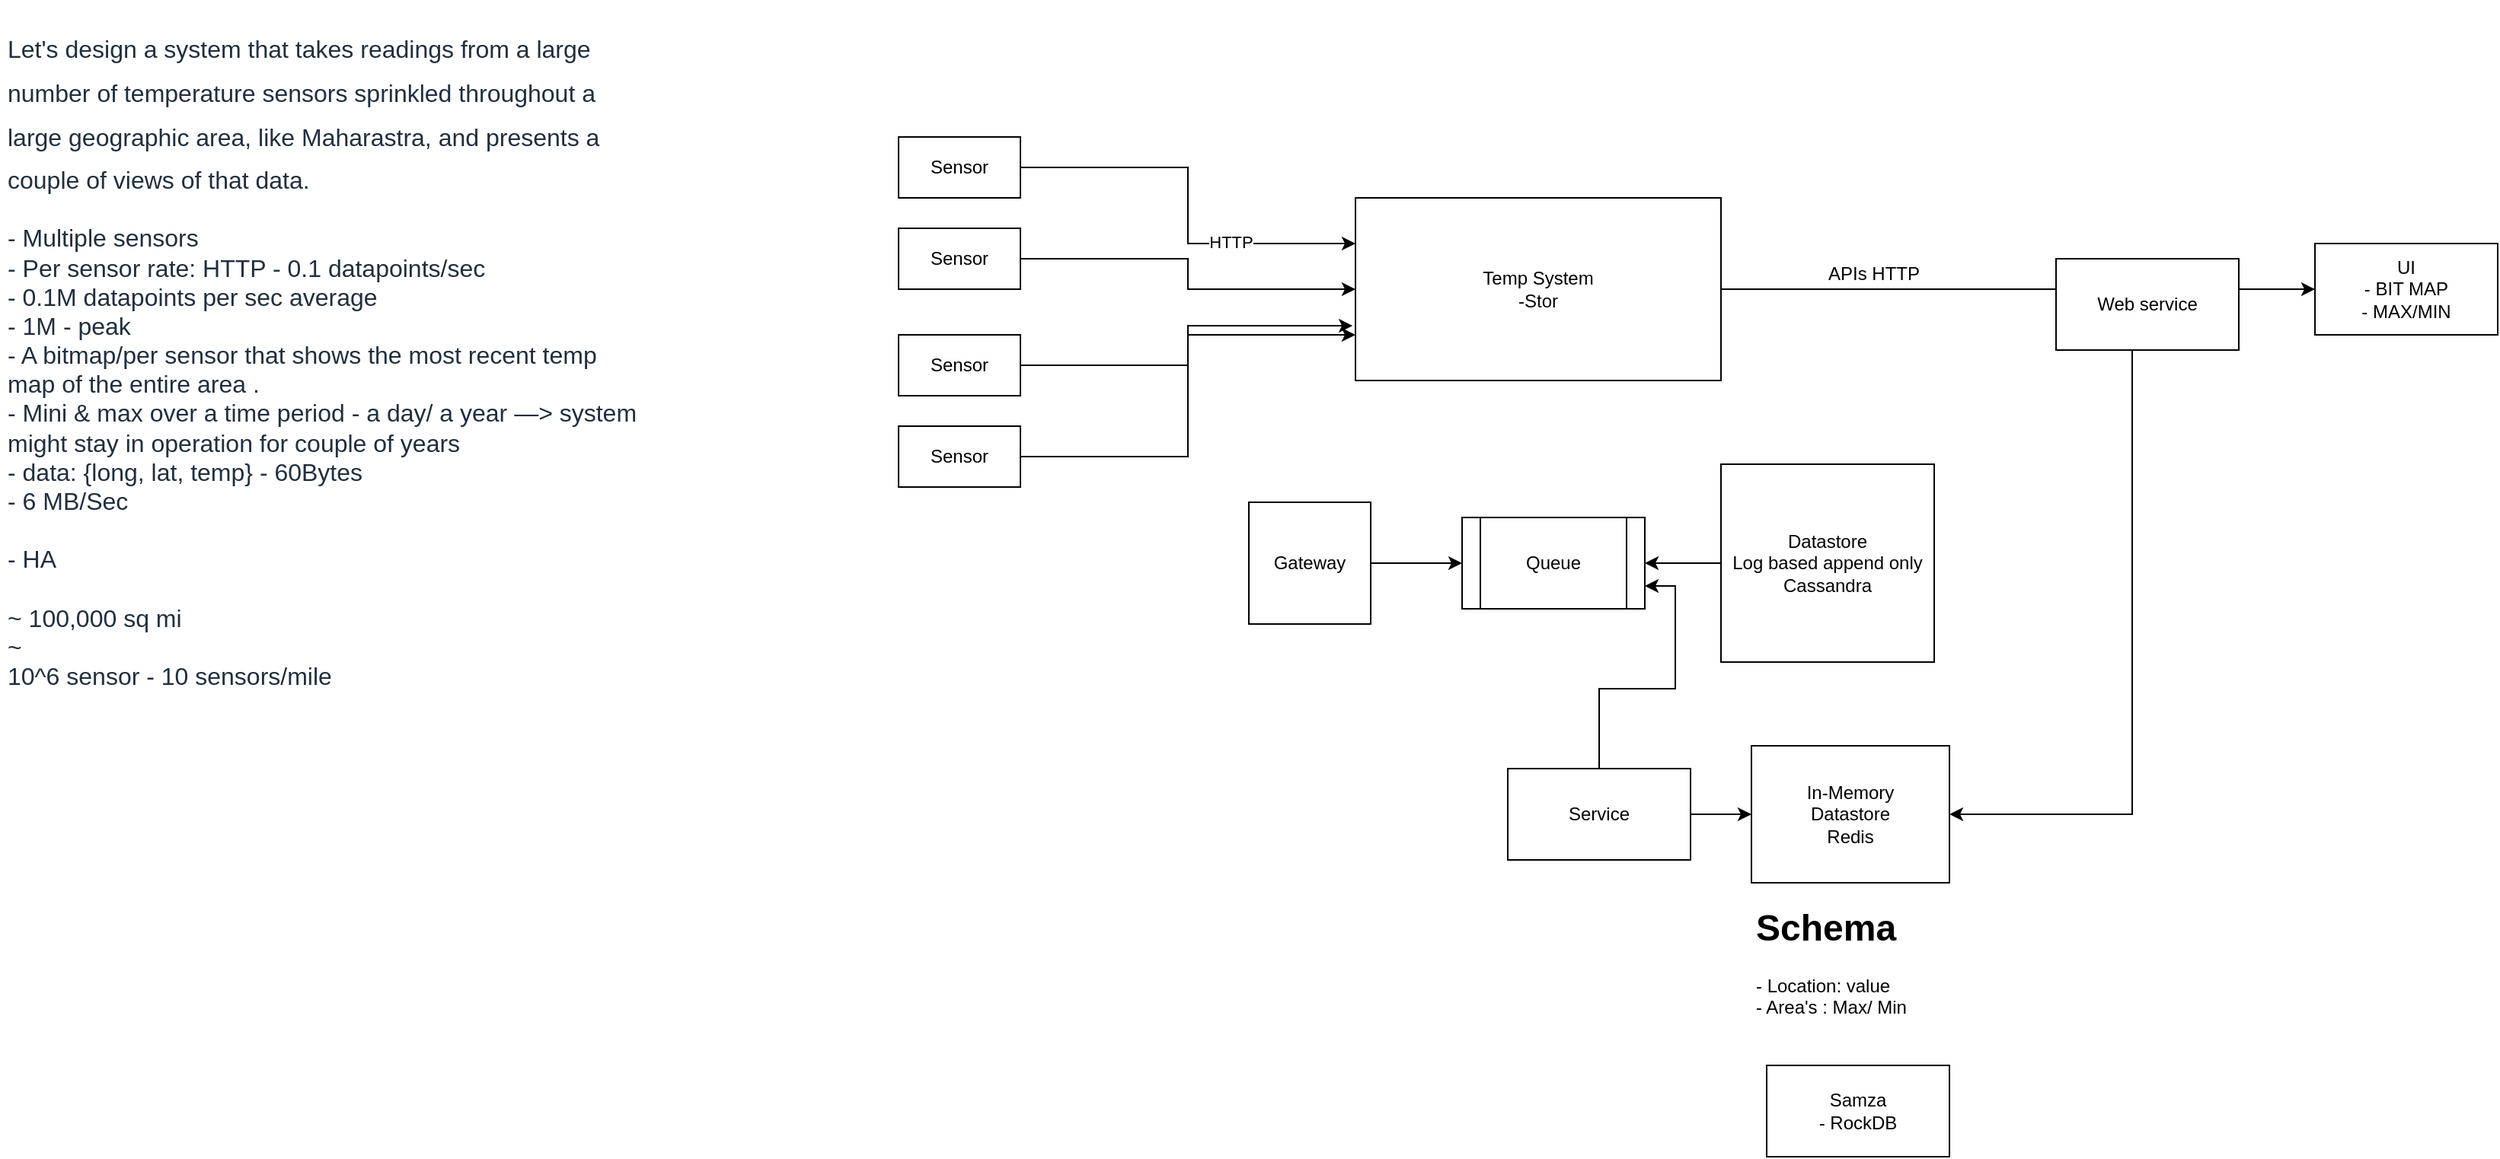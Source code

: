 <mxfile version="15.5.9" type="github">
  <diagram id="hdC_E3QPs4JPYwsAorTU" name="Page-1">
    <mxGraphModel dx="1173" dy="438" grid="1" gridSize="10" guides="1" tooltips="1" connect="1" arrows="1" fold="1" page="1" pageScale="1" pageWidth="3300" pageHeight="2339" math="0" shadow="0">
      <root>
        <mxCell id="0" />
        <mxCell id="1" parent="0" />
        <mxCell id="P0Eb2PS_qX3mCFITCUno-1" value="&lt;h1&gt;&lt;span style=&quot;color: rgb(33 , 47 , 62) ; font-family: &amp;#34;ember&amp;#34; , , &amp;#34;blinkmacsystemfont&amp;#34; , &amp;#34;segoe ui&amp;#34; , &amp;#34;roboto&amp;#34; , &amp;#34;oxygen&amp;#34; , &amp;#34;ubuntu&amp;#34; , &amp;#34;cantarell&amp;#34; , &amp;#34;open sans&amp;#34; , &amp;#34;helvetica neue&amp;#34; , sans-serif ; font-size: 16px ; font-weight: 400&quot;&gt;Let&#39;s design a system that takes readings from a large number of temperature sensors sprinkled throughout a large geographic area, like Maharastra, and presents a couple of views of that data.&lt;/span&gt;&lt;br&gt;&lt;/h1&gt;&lt;div&gt;&lt;span style=&quot;color: rgb(33 , 47 , 62) ; font-family: &amp;#34;ember&amp;#34; , , &amp;#34;blinkmacsystemfont&amp;#34; , &amp;#34;segoe ui&amp;#34; , &amp;#34;roboto&amp;#34; , &amp;#34;oxygen&amp;#34; , &amp;#34;ubuntu&amp;#34; , &amp;#34;cantarell&amp;#34; , &amp;#34;open sans&amp;#34; , &amp;#34;helvetica neue&amp;#34; , sans-serif ; font-size: 16px ; font-weight: 400&quot;&gt;- Multiple sensors&lt;/span&gt;&lt;/div&gt;&lt;div&gt;&lt;span style=&quot;color: rgb(33 , 47 , 62) ; font-family: &amp;#34;ember&amp;#34; , , &amp;#34;blinkmacsystemfont&amp;#34; , &amp;#34;segoe ui&amp;#34; , &amp;#34;roboto&amp;#34; , &amp;#34;oxygen&amp;#34; , &amp;#34;ubuntu&amp;#34; , &amp;#34;cantarell&amp;#34; , &amp;#34;open sans&amp;#34; , &amp;#34;helvetica neue&amp;#34; , sans-serif ; font-size: 16px ; font-weight: 400&quot;&gt;- Per sensor rate: HTTP - 0.1 datapoints/sec&lt;/span&gt;&lt;/div&gt;&lt;div&gt;&lt;span style=&quot;color: rgb(33 , 47 , 62) ; font-family: &amp;#34;ember&amp;#34; , , &amp;#34;blinkmacsystemfont&amp;#34; , &amp;#34;segoe ui&amp;#34; , &amp;#34;roboto&amp;#34; , &amp;#34;oxygen&amp;#34; , &amp;#34;ubuntu&amp;#34; , &amp;#34;cantarell&amp;#34; , &amp;#34;open sans&amp;#34; , &amp;#34;helvetica neue&amp;#34; , sans-serif ; font-size: 16px ; font-weight: 400&quot;&gt;- 0.1M datapoints per sec average&lt;/span&gt;&lt;/div&gt;&lt;div&gt;&lt;span style=&quot;color: rgb(33 , 47 , 62) ; font-family: &amp;#34;ember&amp;#34; , , &amp;#34;blinkmacsystemfont&amp;#34; , &amp;#34;segoe ui&amp;#34; , &amp;#34;roboto&amp;#34; , &amp;#34;oxygen&amp;#34; , &amp;#34;ubuntu&amp;#34; , &amp;#34;cantarell&amp;#34; , &amp;#34;open sans&amp;#34; , &amp;#34;helvetica neue&amp;#34; , sans-serif ; font-size: 16px ; font-weight: 400&quot;&gt;- 1M - peak&lt;/span&gt;&lt;/div&gt;&lt;span style=&quot;color: rgb(33 , 47 , 62) ; font-family: &amp;#34;ember&amp;#34; , , &amp;#34;blinkmacsystemfont&amp;#34; , &amp;#34;segoe ui&amp;#34; , &amp;#34;roboto&amp;#34; , &amp;#34;oxygen&amp;#34; , &amp;#34;ubuntu&amp;#34; , &amp;#34;cantarell&amp;#34; , &amp;#34;open sans&amp;#34; , &amp;#34;helvetica neue&amp;#34; , sans-serif ; font-size: 16px&quot;&gt;- A bitmap/per sensor that shows the most recent temp map of the entire area . &lt;br&gt;- Mini &amp;amp; max over a time period - a day/ a year —&amp;gt; system might stay in operation for couple of years&lt;/span&gt;&lt;div&gt;&lt;span style=&quot;color: rgb(33 , 47 , 62) ; font-family: &amp;#34;ember&amp;#34; , , &amp;#34;blinkmacsystemfont&amp;#34; , &amp;#34;segoe ui&amp;#34; , &amp;#34;roboto&amp;#34; , &amp;#34;oxygen&amp;#34; , &amp;#34;ubuntu&amp;#34; , &amp;#34;cantarell&amp;#34; , &amp;#34;open sans&amp;#34; , &amp;#34;helvetica neue&amp;#34; , sans-serif ; font-size: 16px ; font-weight: 400&quot;&gt;- data: {long, lat, temp} - 60Bytes&lt;/span&gt;&lt;/div&gt;&lt;div&gt;&lt;span style=&quot;color: rgb(33 , 47 , 62) ; font-family: &amp;#34;ember&amp;#34; , , &amp;#34;blinkmacsystemfont&amp;#34; , &amp;#34;segoe ui&amp;#34; , &amp;#34;roboto&amp;#34; , &amp;#34;oxygen&amp;#34; , &amp;#34;ubuntu&amp;#34; , &amp;#34;cantarell&amp;#34; , &amp;#34;open sans&amp;#34; , &amp;#34;helvetica neue&amp;#34; , sans-serif ; font-size: 16px ; font-weight: 400&quot;&gt;- 6 MB/Sec&lt;/span&gt;&lt;/div&gt;&lt;div&gt;&lt;span style=&quot;color: rgb(33 , 47 , 62) ; font-family: &amp;#34;ember&amp;#34; , , &amp;#34;blinkmacsystemfont&amp;#34; , &amp;#34;segoe ui&amp;#34; , &amp;#34;roboto&amp;#34; , &amp;#34;oxygen&amp;#34; , &amp;#34;ubuntu&amp;#34; , &amp;#34;cantarell&amp;#34; , &amp;#34;open sans&amp;#34; , &amp;#34;helvetica neue&amp;#34; , sans-serif ; font-size: 16px ; font-weight: 400&quot;&gt;&lt;br&gt;&lt;/span&gt;&lt;/div&gt;&lt;div&gt;&lt;span style=&quot;color: rgb(33 , 47 , 62) ; font-family: &amp;#34;ember&amp;#34; , , &amp;#34;blinkmacsystemfont&amp;#34; , &amp;#34;segoe ui&amp;#34; , &amp;#34;roboto&amp;#34; , &amp;#34;oxygen&amp;#34; , &amp;#34;ubuntu&amp;#34; , &amp;#34;cantarell&amp;#34; , &amp;#34;open sans&amp;#34; , &amp;#34;helvetica neue&amp;#34; , sans-serif ; font-size: 16px ; font-weight: 400&quot;&gt;- HA&lt;/span&gt;&lt;/div&gt;&lt;div&gt;&lt;span style=&quot;color: rgb(33 , 47 , 62) ; font-family: &amp;#34;ember&amp;#34; , , &amp;#34;blinkmacsystemfont&amp;#34; , &amp;#34;segoe ui&amp;#34; , &amp;#34;roboto&amp;#34; , &amp;#34;oxygen&amp;#34; , &amp;#34;ubuntu&amp;#34; , &amp;#34;cantarell&amp;#34; , &amp;#34;open sans&amp;#34; , &amp;#34;helvetica neue&amp;#34; , sans-serif ; font-size: 16px ; font-weight: 400&quot;&gt;&lt;br&gt;&lt;/span&gt;&lt;/div&gt;&lt;div&gt;&lt;span style=&quot;color: rgb(33 , 47 , 62) ; font-family: &amp;#34;ember&amp;#34; , , &amp;#34;blinkmacsystemfont&amp;#34; , &amp;#34;segoe ui&amp;#34; , &amp;#34;roboto&amp;#34; , &amp;#34;oxygen&amp;#34; , &amp;#34;ubuntu&amp;#34; , &amp;#34;cantarell&amp;#34; , &amp;#34;open sans&amp;#34; , &amp;#34;helvetica neue&amp;#34; , sans-serif ; font-size: 16px&quot;&gt;~ 100,000 sq mi&lt;br&gt;~&amp;nbsp;&lt;/span&gt;&lt;/div&gt;&lt;div&gt;&lt;span style=&quot;color: rgb(33 , 47 , 62) ; font-family: &amp;#34;ember&amp;#34; , , &amp;#34;blinkmacsystemfont&amp;#34; , &amp;#34;segoe ui&amp;#34; , &amp;#34;roboto&amp;#34; , &amp;#34;oxygen&amp;#34; , &amp;#34;ubuntu&amp;#34; , &amp;#34;cantarell&amp;#34; , &amp;#34;open sans&amp;#34; , &amp;#34;helvetica neue&amp;#34; , sans-serif ; font-size: 16px&quot;&gt;10^6 sensor - 10 sensors/mile&lt;/span&gt;&lt;span style=&quot;color: rgb(33 , 47 , 62) ; font-family: &amp;#34;ember&amp;#34; , , &amp;#34;blinkmacsystemfont&amp;#34; , &amp;#34;segoe ui&amp;#34; , &amp;#34;roboto&amp;#34; , &amp;#34;oxygen&amp;#34; , &amp;#34;ubuntu&amp;#34; , &amp;#34;cantarell&amp;#34; , &amp;#34;open sans&amp;#34; , &amp;#34;helvetica neue&amp;#34; , sans-serif ; font-size: 16px ; font-weight: 400&quot;&gt;&lt;br&gt;&lt;/span&gt;&lt;/div&gt;&lt;div&gt;&lt;span style=&quot;color: rgb(33 , 47 , 62) ; font-family: &amp;#34;ember&amp;#34; , , &amp;#34;blinkmacsystemfont&amp;#34; , &amp;#34;segoe ui&amp;#34; , &amp;#34;roboto&amp;#34; , &amp;#34;oxygen&amp;#34; , &amp;#34;ubuntu&amp;#34; , &amp;#34;cantarell&amp;#34; , &amp;#34;open sans&amp;#34; , &amp;#34;helvetica neue&amp;#34; , sans-serif ; font-size: 16px&quot;&gt;&lt;br&gt;&lt;/span&gt;&lt;/div&gt;&lt;div&gt;&lt;span style=&quot;color: rgb(33 , 47 , 62) ; font-family: &amp;#34;ember&amp;#34; , , &amp;#34;blinkmacsystemfont&amp;#34; , &amp;#34;segoe ui&amp;#34; , &amp;#34;roboto&amp;#34; , &amp;#34;oxygen&amp;#34; , &amp;#34;ubuntu&amp;#34; , &amp;#34;cantarell&amp;#34; , &amp;#34;open sans&amp;#34; , &amp;#34;helvetica neue&amp;#34; , sans-serif ; font-size: 16px&quot;&gt;&lt;br&gt;&lt;/span&gt;&lt;/div&gt;" style="text;html=1;strokeColor=none;fillColor=none;spacing=5;spacingTop=-20;whiteSpace=wrap;overflow=hidden;rounded=0;" vertex="1" parent="1">
          <mxGeometry x="90" y="50" width="430" height="530" as="geometry" />
        </mxCell>
        <mxCell id="P0Eb2PS_qX3mCFITCUno-8" style="edgeStyle=orthogonalEdgeStyle;rounded=0;orthogonalLoop=1;jettySize=auto;html=1;entryX=0;entryY=0.25;entryDx=0;entryDy=0;" edge="1" parent="1" source="P0Eb2PS_qX3mCFITCUno-2" target="P0Eb2PS_qX3mCFITCUno-6">
          <mxGeometry relative="1" as="geometry" />
        </mxCell>
        <mxCell id="P0Eb2PS_qX3mCFITCUno-10" value="HTTP" style="edgeLabel;html=1;align=center;verticalAlign=middle;resizable=0;points=[];" vertex="1" connectable="0" parent="P0Eb2PS_qX3mCFITCUno-8">
          <mxGeometry x="0.393" y="1" relative="1" as="geometry">
            <mxPoint as="offset" />
          </mxGeometry>
        </mxCell>
        <mxCell id="P0Eb2PS_qX3mCFITCUno-2" value="Sensor" style="rounded=0;whiteSpace=wrap;html=1;" vertex="1" parent="1">
          <mxGeometry x="680" y="130" width="80" height="40" as="geometry" />
        </mxCell>
        <mxCell id="P0Eb2PS_qX3mCFITCUno-7" style="edgeStyle=orthogonalEdgeStyle;rounded=0;orthogonalLoop=1;jettySize=auto;html=1;entryX=0;entryY=0.5;entryDx=0;entryDy=0;" edge="1" parent="1" source="P0Eb2PS_qX3mCFITCUno-3" target="P0Eb2PS_qX3mCFITCUno-6">
          <mxGeometry relative="1" as="geometry" />
        </mxCell>
        <mxCell id="P0Eb2PS_qX3mCFITCUno-3" value="Sensor" style="rounded=0;whiteSpace=wrap;html=1;" vertex="1" parent="1">
          <mxGeometry x="680" y="190" width="80" height="40" as="geometry" />
        </mxCell>
        <mxCell id="P0Eb2PS_qX3mCFITCUno-16" style="edgeStyle=orthogonalEdgeStyle;rounded=0;orthogonalLoop=1;jettySize=auto;html=1;entryX=-0.008;entryY=0.7;entryDx=0;entryDy=0;entryPerimeter=0;" edge="1" parent="1" source="P0Eb2PS_qX3mCFITCUno-4" target="P0Eb2PS_qX3mCFITCUno-6">
          <mxGeometry relative="1" as="geometry" />
        </mxCell>
        <mxCell id="P0Eb2PS_qX3mCFITCUno-4" value="Sensor" style="rounded=0;whiteSpace=wrap;html=1;" vertex="1" parent="1">
          <mxGeometry x="680" y="260" width="80" height="40" as="geometry" />
        </mxCell>
        <mxCell id="P0Eb2PS_qX3mCFITCUno-17" style="edgeStyle=orthogonalEdgeStyle;rounded=0;orthogonalLoop=1;jettySize=auto;html=1;entryX=0;entryY=0.75;entryDx=0;entryDy=0;" edge="1" parent="1" source="P0Eb2PS_qX3mCFITCUno-5" target="P0Eb2PS_qX3mCFITCUno-6">
          <mxGeometry relative="1" as="geometry" />
        </mxCell>
        <mxCell id="P0Eb2PS_qX3mCFITCUno-5" value="Sensor" style="rounded=0;whiteSpace=wrap;html=1;" vertex="1" parent="1">
          <mxGeometry x="680" y="320" width="80" height="40" as="geometry" />
        </mxCell>
        <mxCell id="P0Eb2PS_qX3mCFITCUno-11" style="edgeStyle=orthogonalEdgeStyle;rounded=0;orthogonalLoop=1;jettySize=auto;html=1;entryX=0;entryY=0.5;entryDx=0;entryDy=0;" edge="1" parent="1" source="P0Eb2PS_qX3mCFITCUno-6" target="P0Eb2PS_qX3mCFITCUno-9">
          <mxGeometry relative="1" as="geometry" />
        </mxCell>
        <mxCell id="P0Eb2PS_qX3mCFITCUno-6" value="Temp System&lt;br&gt;-Stor" style="rounded=0;whiteSpace=wrap;html=1;" vertex="1" parent="1">
          <mxGeometry x="980" y="170" width="240" height="120" as="geometry" />
        </mxCell>
        <mxCell id="P0Eb2PS_qX3mCFITCUno-27" style="edgeStyle=orthogonalEdgeStyle;rounded=0;orthogonalLoop=1;jettySize=auto;html=1;entryX=1;entryY=0.5;entryDx=0;entryDy=0;" edge="1" parent="1" source="P0Eb2PS_qX3mCFITCUno-9" target="P0Eb2PS_qX3mCFITCUno-20">
          <mxGeometry relative="1" as="geometry" />
        </mxCell>
        <mxCell id="P0Eb2PS_qX3mCFITCUno-9" value="UI&lt;br&gt;- BIT MAP&lt;br&gt;- MAX/MIN" style="rounded=0;whiteSpace=wrap;html=1;" vertex="1" parent="1">
          <mxGeometry x="1610" y="200" width="120" height="60" as="geometry" />
        </mxCell>
        <mxCell id="P0Eb2PS_qX3mCFITCUno-12" value="APIs HTTP" style="text;html=1;align=center;verticalAlign=middle;resizable=0;points=[];autosize=1;strokeColor=none;fillColor=none;" vertex="1" parent="1">
          <mxGeometry x="1280" y="210" width="80" height="20" as="geometry" />
        </mxCell>
        <mxCell id="P0Eb2PS_qX3mCFITCUno-18" style="edgeStyle=orthogonalEdgeStyle;rounded=0;orthogonalLoop=1;jettySize=auto;html=1;" edge="1" parent="1" source="P0Eb2PS_qX3mCFITCUno-13" target="P0Eb2PS_qX3mCFITCUno-15">
          <mxGeometry relative="1" as="geometry" />
        </mxCell>
        <mxCell id="P0Eb2PS_qX3mCFITCUno-13" value="Gateway" style="rounded=0;whiteSpace=wrap;html=1;" vertex="1" parent="1">
          <mxGeometry x="910" y="370" width="80" height="80" as="geometry" />
        </mxCell>
        <mxCell id="P0Eb2PS_qX3mCFITCUno-19" style="edgeStyle=orthogonalEdgeStyle;rounded=0;orthogonalLoop=1;jettySize=auto;html=1;entryX=1;entryY=0.5;entryDx=0;entryDy=0;" edge="1" parent="1" source="P0Eb2PS_qX3mCFITCUno-14" target="P0Eb2PS_qX3mCFITCUno-15">
          <mxGeometry relative="1" as="geometry" />
        </mxCell>
        <mxCell id="P0Eb2PS_qX3mCFITCUno-14" value="Datastore&lt;br&gt;Log based append only&lt;br&gt;Cassandra" style="rounded=0;whiteSpace=wrap;html=1;" vertex="1" parent="1">
          <mxGeometry x="1220" y="345" width="140" height="130" as="geometry" />
        </mxCell>
        <mxCell id="P0Eb2PS_qX3mCFITCUno-15" value="Queue" style="shape=process;whiteSpace=wrap;html=1;backgroundOutline=1;" vertex="1" parent="1">
          <mxGeometry x="1050" y="380" width="120" height="60" as="geometry" />
        </mxCell>
        <mxCell id="P0Eb2PS_qX3mCFITCUno-21" style="edgeStyle=orthogonalEdgeStyle;rounded=0;orthogonalLoop=1;jettySize=auto;html=1;entryX=1;entryY=0.75;entryDx=0;entryDy=0;exitX=0.5;exitY=0;exitDx=0;exitDy=0;" edge="1" parent="1" source="P0Eb2PS_qX3mCFITCUno-24" target="P0Eb2PS_qX3mCFITCUno-15">
          <mxGeometry relative="1" as="geometry" />
        </mxCell>
        <mxCell id="P0Eb2PS_qX3mCFITCUno-20" value="In-Memory&lt;br&gt;Datastore&lt;br&gt;Redis" style="rounded=0;whiteSpace=wrap;html=1;" vertex="1" parent="1">
          <mxGeometry x="1240" y="530" width="130" height="90" as="geometry" />
        </mxCell>
        <mxCell id="P0Eb2PS_qX3mCFITCUno-23" value="&lt;h1&gt;Schema&lt;/h1&gt;&lt;div&gt;- Location: value&lt;/div&gt;&lt;div&gt;- Area&#39;s : Max/ Min&lt;/div&gt;" style="text;html=1;strokeColor=none;fillColor=none;spacing=5;spacingTop=-20;whiteSpace=wrap;overflow=hidden;rounded=0;" vertex="1" parent="1">
          <mxGeometry x="1237.5" y="630" width="165" height="105" as="geometry" />
        </mxCell>
        <mxCell id="P0Eb2PS_qX3mCFITCUno-25" style="edgeStyle=orthogonalEdgeStyle;rounded=0;orthogonalLoop=1;jettySize=auto;html=1;entryX=0;entryY=0.5;entryDx=0;entryDy=0;" edge="1" parent="1" source="P0Eb2PS_qX3mCFITCUno-24" target="P0Eb2PS_qX3mCFITCUno-20">
          <mxGeometry relative="1" as="geometry" />
        </mxCell>
        <mxCell id="P0Eb2PS_qX3mCFITCUno-24" value="Service" style="rounded=0;whiteSpace=wrap;html=1;" vertex="1" parent="1">
          <mxGeometry x="1080" y="545" width="120" height="60" as="geometry" />
        </mxCell>
        <mxCell id="P0Eb2PS_qX3mCFITCUno-26" value="Samza&lt;br&gt;- RockDB" style="rounded=0;whiteSpace=wrap;html=1;" vertex="1" parent="1">
          <mxGeometry x="1250" y="740" width="120" height="60" as="geometry" />
        </mxCell>
        <mxCell id="P0Eb2PS_qX3mCFITCUno-28" value="Web service" style="rounded=0;whiteSpace=wrap;html=1;" vertex="1" parent="1">
          <mxGeometry x="1440" y="210" width="120" height="60" as="geometry" />
        </mxCell>
      </root>
    </mxGraphModel>
  </diagram>
</mxfile>
